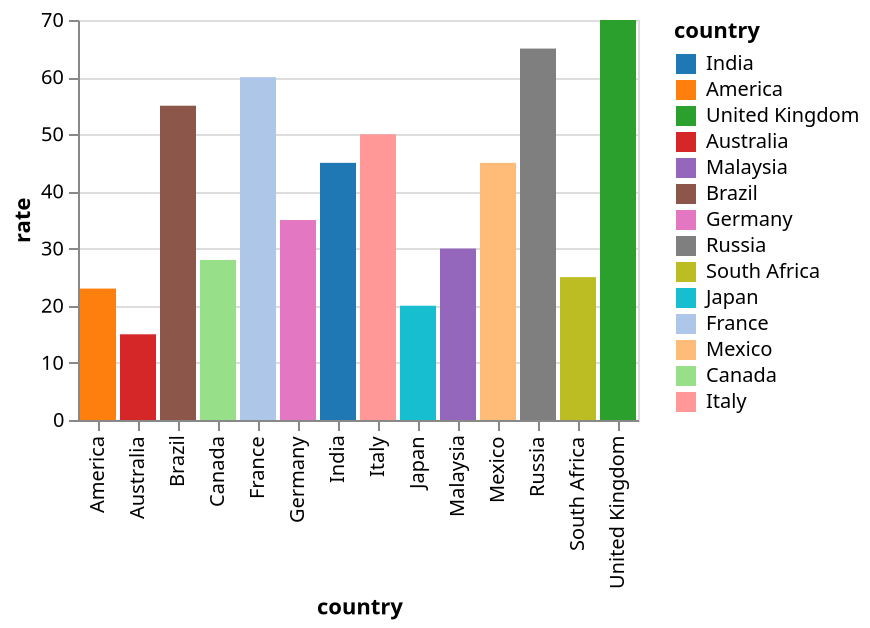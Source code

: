 {
  "$schema": "https://vega.github.io/schema/vega-lite/v5.json",
  "description": "Cybercrime Rates in the World",
  "data": {
    "values": [
      {"country": "India", "rate": 45},
      {"country": "America", "rate": 23},
      {"country": "United Kingdom", "rate": 70},
      {"country": "Australia", "rate": 15},
      {"country": "Malaysia", "rate": 30},
      {"country": "Brazil", "rate": 55},
      {"country": "Germany", "rate": 35},
      {"country": "Russia", "rate": 65},
      {"country": "South Africa", "rate": 25},
      {"country": "Japan", "rate": 20},
      {"country": "France", "rate": 60},
      {"country": "Mexico", "rate": 45},
      {"country": "Canada", "rate": 28},
      {"country": "Italy", "rate": 50}
    ]
  },
  "transform": [{"calculate": "datum.rate + ' %'", "as": "ratePercentage"}],
  "selection": {
    "slider": {
      "type": "single",
      "fields": ["rate"],
      "bind": {"input": "range", "min": 0, "max": 70, "step": 1}
    },
    "country_dropdown": {
      "type": "single",
      "fields": ["country"],
      "bind": {
        "input": "select",
        "options": [
          "India",
          "America",
          "United Kingdom",
          "Australia",
          "Malaysia",
          "Brazil",
          "Germany",
          "Russia",
          "South Africa",
          "Japan",
          "France",
          "Mexico",
          "Canada",
          "Italy"
        ]
      }
    }
  },
  "mark": {"type": "bar", "tooltip": true},
  "encoding": {
    "x": {"field": "country", "type": "ordinal"},
    "y": {"field": "rate", "type": "quantitative"},
    "color": {
      "field": "country",
      "type": "nominal",
      "scale": {
        "domain": [
          "India",
          "America",
          "United Kingdom",
          "Australia",
          "Malaysia",
          "Brazil",
          "Germany",
          "Russia",
          "South Africa",
          "Japan",
          "France",
          "Mexico",
          "Canada",
          "Italy"
        ],
        "range": [
          "#1f77b4",
          "#ff7f0e",
          "#2ca02c",
          "#d62728",
          "#9467bd",
          "#8c564b",
          "#e377c2",
          "#7f7f7f",
          "#bcbd22",
          "#17becf",
          "#aec7e8",
          "#ffbb78",
          "#98df8a",
          "#ff9896"
        ]
      }
    },
    "text": {"field": "ratePercentage", "type": "nominal"},
    "opacity": {
      "condition": {"selection": "country_dropdown", "value": 1},
      "value": 0.3
    }
  },
  "config": {}
}